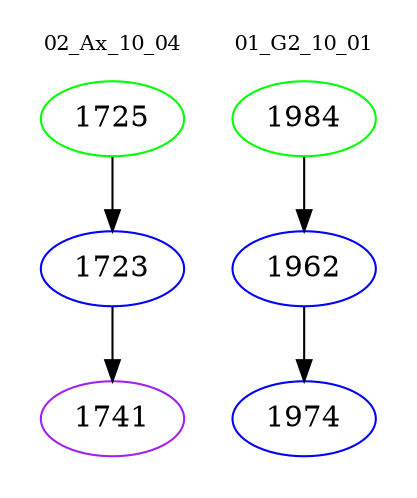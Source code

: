 digraph{
subgraph cluster_0 {
color = white
label = "02_Ax_10_04";
fontsize=10;
T0_1725 [label="1725", color="green"]
T0_1725 -> T0_1723 [color="black"]
T0_1723 [label="1723", color="blue"]
T0_1723 -> T0_1741 [color="black"]
T0_1741 [label="1741", color="purple"]
}
subgraph cluster_1 {
color = white
label = "01_G2_10_01";
fontsize=10;
T1_1984 [label="1984", color="green"]
T1_1984 -> T1_1962 [color="black"]
T1_1962 [label="1962", color="blue"]
T1_1962 -> T1_1974 [color="black"]
T1_1974 [label="1974", color="blue"]
}
}
